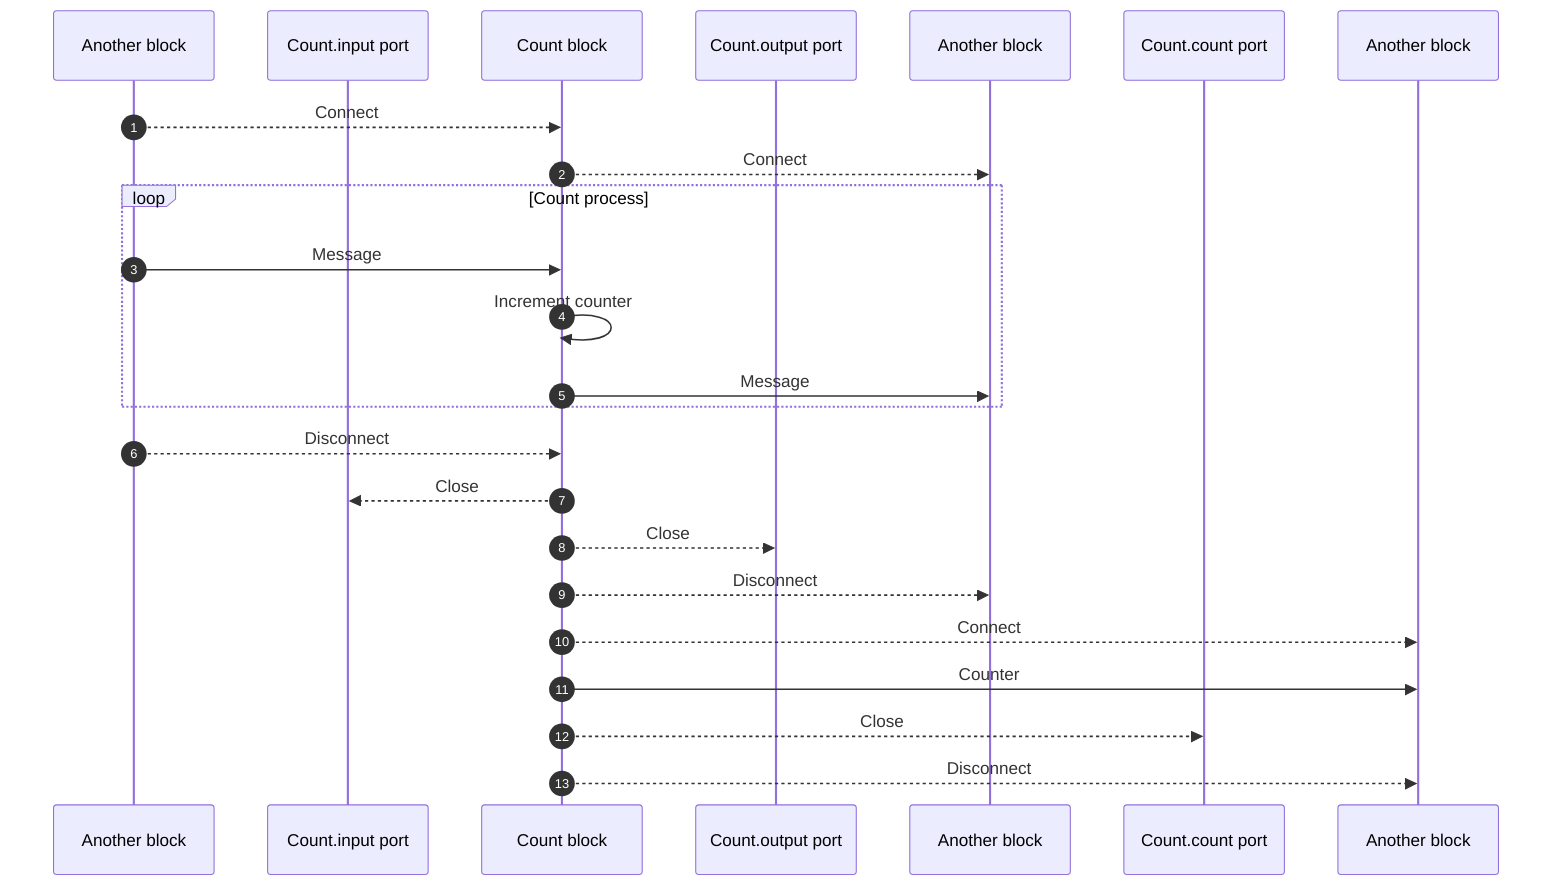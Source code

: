 sequenceDiagram
    autonumber
    participant BlockA as Another block
    participant Count.input as Count.input port
    participant Count as Count block
    participant Count.output as Count.output port
    participant BlockB as Another block
    participant Count.count as Count.count port
    participant BlockC as Another block

    BlockA-->>Count: Connect
    Count-->>BlockB: Connect

    loop Count process
        BlockA->>Count: Message
        Count->>Count: Increment counter
        Count->>BlockB: Message
    end

    BlockA-->>Count: Disconnect
    Count-->>Count.input: Close
    Count-->>Count.output: Close
    Count-->>BlockB: Disconnect

    Count-->>BlockC: Connect
    Count->>BlockC: Counter
    Count-->>Count.count: Close
    Count-->>BlockC: Disconnect

    %% TODO